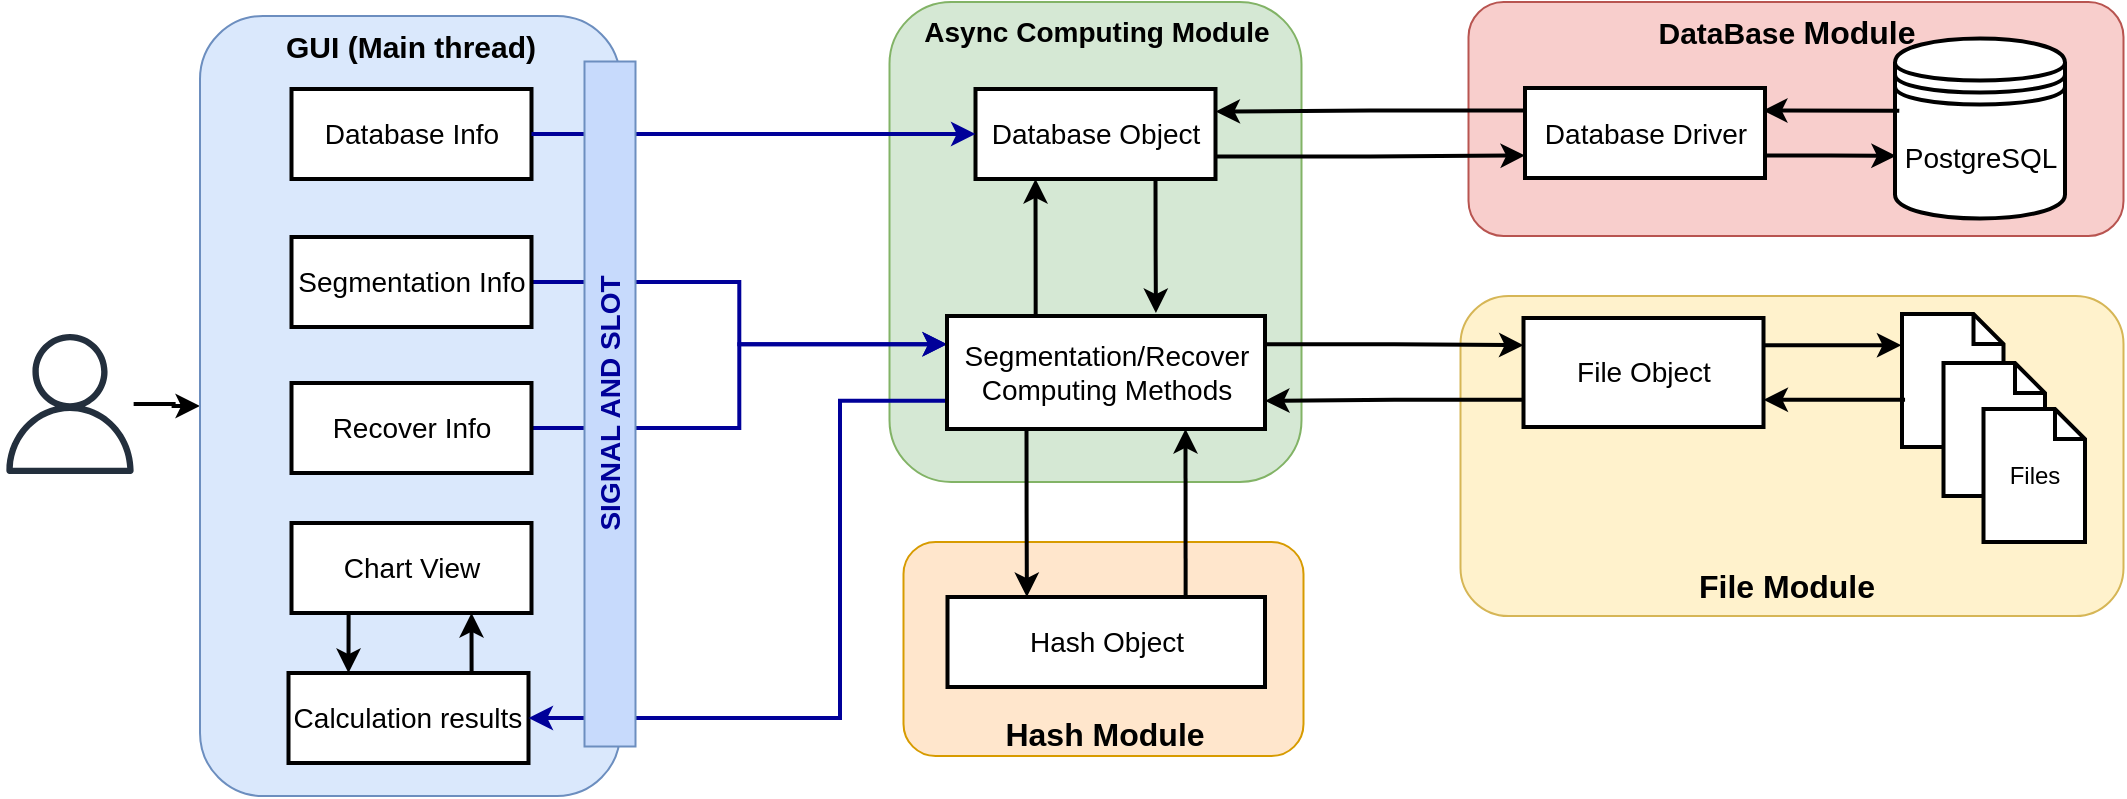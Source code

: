 <mxfile version="24.7.8">
  <diagram id="Ht1M8jgEwFfnCIfOTk4-" name="Page-1">
    <mxGraphModel dx="3784" dy="1870" grid="1" gridSize="10" guides="1" tooltips="1" connect="1" arrows="1" fold="1" page="1" pageScale="1" pageWidth="1169" pageHeight="827" math="0" shadow="0">
      <root>
        <mxCell id="0" />
        <mxCell id="1" parent="0" />
        <mxCell id="siH8D7YTgFaVYPkTghYH-249" style="edgeStyle=orthogonalEdgeStyle;rounded=0;orthogonalLoop=1;jettySize=auto;html=1;strokeWidth=2;" parent="1" source="siH8D7YTgFaVYPkTghYH-113" target="siH8D7YTgFaVYPkTghYH-181" edge="1">
          <mxGeometry relative="1" as="geometry" />
        </mxCell>
        <mxCell id="siH8D7YTgFaVYPkTghYH-113" value="" style="sketch=0;outlineConnect=0;fontColor=#232F3E;gradientColor=none;fillColor=#232F3D;strokeColor=none;dashed=0;verticalLabelPosition=bottom;verticalAlign=top;align=center;html=1;fontSize=12;fontStyle=0;aspect=fixed;pointerEvents=1;shape=mxgraph.aws4.user;" parent="1" vertex="1">
          <mxGeometry x="-2090" y="-111" width="70" height="70" as="geometry" />
        </mxCell>
        <mxCell id="siH8D7YTgFaVYPkTghYH-180" value="" style="rounded=1;whiteSpace=wrap;html=1;fillColor=#d5e8d4;strokeColor=#82b366;" parent="1" vertex="1">
          <mxGeometry x="-1645.25" y="-277" width="206" height="240" as="geometry" />
        </mxCell>
        <mxCell id="siH8D7YTgFaVYPkTghYH-181" value="" style="rounded=1;whiteSpace=wrap;html=1;fillColor=#dae8fc;strokeColor=#6c8ebf;" parent="1" vertex="1">
          <mxGeometry x="-1990" y="-270" width="210" height="390" as="geometry" />
        </mxCell>
        <mxCell id="siH8D7YTgFaVYPkTghYH-182" value="&lt;b&gt;&lt;font style=&quot;font-size: 15px;&quot;&gt;GUI (Main thread)&lt;/font&gt;&lt;/b&gt;" style="text;html=1;align=center;verticalAlign=middle;resizable=0;points=[];autosize=1;strokeColor=none;fillColor=none;" parent="1" vertex="1">
          <mxGeometry x="-1960" y="-270" width="150" height="30" as="geometry" />
        </mxCell>
        <mxCell id="siH8D7YTgFaVYPkTghYH-244" style="edgeStyle=orthogonalEdgeStyle;rounded=0;orthogonalLoop=1;jettySize=auto;html=1;exitX=1;exitY=0.5;exitDx=0;exitDy=0;entryX=0;entryY=0.25;entryDx=0;entryDy=0;strokeWidth=2;strokeColor=#000099;" parent="1" source="siH8D7YTgFaVYPkTghYH-184" target="siH8D7YTgFaVYPkTghYH-210" edge="1">
          <mxGeometry relative="1" as="geometry" />
        </mxCell>
        <mxCell id="siH8D7YTgFaVYPkTghYH-184" value="Segmentation Info" style="rounded=0;whiteSpace=wrap;html=1;fontSize=14;strokeWidth=2;" parent="1" vertex="1">
          <mxGeometry x="-1944.25" y="-159.5" width="120" height="45" as="geometry" />
        </mxCell>
        <mxCell id="siH8D7YTgFaVYPkTghYH-185" value="Database Info" style="rounded=0;whiteSpace=wrap;html=1;fontSize=14;strokeWidth=2;" parent="1" vertex="1">
          <mxGeometry x="-1944.25" y="-233.5" width="120" height="45" as="geometry" />
        </mxCell>
        <mxCell id="siH8D7YTgFaVYPkTghYH-245" style="edgeStyle=orthogonalEdgeStyle;rounded=0;orthogonalLoop=1;jettySize=auto;html=1;exitX=1;exitY=0.5;exitDx=0;exitDy=0;entryX=0;entryY=0.25;entryDx=0;entryDy=0;strokeWidth=2;strokeColor=#000099;" parent="1" source="siH8D7YTgFaVYPkTghYH-186" target="siH8D7YTgFaVYPkTghYH-210" edge="1">
          <mxGeometry relative="1" as="geometry" />
        </mxCell>
        <mxCell id="siH8D7YTgFaVYPkTghYH-186" value="Recover Info" style="rounded=0;whiteSpace=wrap;html=1;fontSize=14;strokeWidth=2;" parent="1" vertex="1">
          <mxGeometry x="-1944.25" y="-86.5" width="120" height="45" as="geometry" />
        </mxCell>
        <mxCell id="siH8D7YTgFaVYPkTghYH-188" style="edgeStyle=orthogonalEdgeStyle;rounded=0;orthogonalLoop=1;jettySize=auto;html=1;exitX=0.25;exitY=1;exitDx=0;exitDy=0;entryX=0.25;entryY=0;entryDx=0;entryDy=0;strokeWidth=2;" parent="1" source="siH8D7YTgFaVYPkTghYH-189" target="siH8D7YTgFaVYPkTghYH-191" edge="1">
          <mxGeometry relative="1" as="geometry" />
        </mxCell>
        <mxCell id="siH8D7YTgFaVYPkTghYH-189" value="Chart View" style="rounded=0;whiteSpace=wrap;html=1;fontSize=14;strokeWidth=2;" parent="1" vertex="1">
          <mxGeometry x="-1944.25" y="-16.5" width="120" height="45" as="geometry" />
        </mxCell>
        <mxCell id="siH8D7YTgFaVYPkTghYH-190" style="edgeStyle=orthogonalEdgeStyle;rounded=0;orthogonalLoop=1;jettySize=auto;html=1;exitX=0.75;exitY=0;exitDx=0;exitDy=0;entryX=0.75;entryY=1;entryDx=0;entryDy=0;strokeWidth=2;" parent="1" source="siH8D7YTgFaVYPkTghYH-191" target="siH8D7YTgFaVYPkTghYH-189" edge="1">
          <mxGeometry relative="1" as="geometry" />
        </mxCell>
        <mxCell id="siH8D7YTgFaVYPkTghYH-191" value="Calculation results" style="rounded=0;whiteSpace=wrap;html=1;fontSize=14;strokeWidth=2;" parent="1" vertex="1">
          <mxGeometry x="-1945.75" y="58.5" width="120" height="45" as="geometry" />
        </mxCell>
        <mxCell id="siH8D7YTgFaVYPkTghYH-192" value="" style="rounded=1;whiteSpace=wrap;html=1;fillColor=#f8cecc;strokeColor=#b85450;" parent="1" vertex="1">
          <mxGeometry x="-1355.75" y="-277" width="327.5" height="117" as="geometry" />
        </mxCell>
        <mxCell id="siH8D7YTgFaVYPkTghYH-193" value="&lt;b&gt;&lt;font style=&quot;font-size: 15px;&quot;&gt;DataBase&amp;nbsp;&lt;/font&gt;&lt;/b&gt;&lt;b&gt;&lt;font style=&quot;font-size: 16px;&quot;&gt;Module&lt;/font&gt;&lt;/b&gt;" style="text;html=1;align=center;verticalAlign=middle;resizable=0;points=[];autosize=1;strokeColor=none;fillColor=none;" parent="1" vertex="1">
          <mxGeometry x="-1272.5" y="-277" width="150" height="30" as="geometry" />
        </mxCell>
        <mxCell id="siH8D7YTgFaVYPkTghYH-194" value="PostgreSQL" style="shape=datastore;whiteSpace=wrap;html=1;fontSize=14;strokeWidth=2;" parent="1" vertex="1">
          <mxGeometry x="-1142.5" y="-258.75" width="85" height="90" as="geometry" />
        </mxCell>
        <mxCell id="siH8D7YTgFaVYPkTghYH-195" style="edgeStyle=orthogonalEdgeStyle;rounded=0;orthogonalLoop=1;jettySize=auto;html=1;exitX=0;exitY=0.25;exitDx=0;exitDy=0;entryX=1;entryY=0.25;entryDx=0;entryDy=0;strokeWidth=2;" parent="1" source="siH8D7YTgFaVYPkTghYH-196" target="siH8D7YTgFaVYPkTghYH-208" edge="1">
          <mxGeometry relative="1" as="geometry" />
        </mxCell>
        <mxCell id="siH8D7YTgFaVYPkTghYH-243" style="edgeStyle=orthogonalEdgeStyle;rounded=0;orthogonalLoop=1;jettySize=auto;html=1;exitX=1;exitY=0.75;exitDx=0;exitDy=0;entryX=0.005;entryY=0.652;entryDx=0;entryDy=0;entryPerimeter=0;strokeWidth=2;" parent="1" source="siH8D7YTgFaVYPkTghYH-196" target="siH8D7YTgFaVYPkTghYH-194" edge="1">
          <mxGeometry relative="1" as="geometry" />
        </mxCell>
        <mxCell id="siH8D7YTgFaVYPkTghYH-196" value="Database Driver" style="rounded=0;whiteSpace=wrap;html=1;fontSize=14;strokeWidth=2;" parent="1" vertex="1">
          <mxGeometry x="-1327.5" y="-234" width="120" height="45" as="geometry" />
        </mxCell>
        <mxCell id="siH8D7YTgFaVYPkTghYH-197" value="&lt;b style=&quot;font-size: 14px;&quot;&gt;&lt;font style=&quot;font-size: 14px;&quot;&gt;Async&amp;nbsp;&lt;/font&gt;&lt;/b&gt;&lt;span style=&quot;font-size: 14px;&quot;&gt;&lt;b style=&quot;font-size: 14px;&quot;&gt;Computing Module&lt;/b&gt;&lt;/span&gt;" style="text;html=1;align=center;verticalAlign=middle;resizable=0;points=[];autosize=1;strokeColor=none;fillColor=none;fontSize=14;" parent="1" vertex="1">
          <mxGeometry x="-1642.25" y="-277" width="200" height="30" as="geometry" />
        </mxCell>
        <mxCell id="siH8D7YTgFaVYPkTghYH-198" value="" style="rounded=1;whiteSpace=wrap;html=1;fillColor=#ffe6cc;strokeColor=#d79b00;" parent="1" vertex="1">
          <mxGeometry x="-1638.25" y="-7" width="200" height="107" as="geometry" />
        </mxCell>
        <mxCell id="siH8D7YTgFaVYPkTghYH-199" value="&lt;span style=&quot;font-size: 16px;&quot;&gt;&lt;b&gt;Hash Module&lt;/b&gt;&lt;/span&gt;" style="text;html=1;align=center;verticalAlign=middle;resizable=0;points=[];autosize=1;strokeColor=none;fillColor=none;" parent="1" vertex="1">
          <mxGeometry x="-1598.25" y="73.5" width="120" height="30" as="geometry" />
        </mxCell>
        <mxCell id="siH8D7YTgFaVYPkTghYH-247" style="edgeStyle=orthogonalEdgeStyle;rounded=0;orthogonalLoop=1;jettySize=auto;html=1;exitX=0.75;exitY=0;exitDx=0;exitDy=0;entryX=0.75;entryY=1;entryDx=0;entryDy=0;strokeWidth=2;" parent="1" source="siH8D7YTgFaVYPkTghYH-200" target="siH8D7YTgFaVYPkTghYH-210" edge="1">
          <mxGeometry relative="1" as="geometry" />
        </mxCell>
        <mxCell id="siH8D7YTgFaVYPkTghYH-200" value="Hash Object" style="rounded=0;whiteSpace=wrap;html=1;fontSize=14;strokeWidth=2;" parent="1" vertex="1">
          <mxGeometry x="-1616.25" y="20.5" width="158.75" height="45" as="geometry" />
        </mxCell>
        <mxCell id="siH8D7YTgFaVYPkTghYH-201" value="" style="rounded=1;whiteSpace=wrap;html=1;fillColor=#fff2cc;strokeColor=#d6b656;" parent="1" vertex="1">
          <mxGeometry x="-1359.75" y="-130" width="331.5" height="160" as="geometry" />
        </mxCell>
        <mxCell id="siH8D7YTgFaVYPkTghYH-202" value="&lt;b&gt;&lt;font style=&quot;font-size: 16px;&quot;&gt;File Module&lt;/font&gt;&lt;/b&gt;" style="text;html=1;align=center;verticalAlign=middle;resizable=0;points=[];autosize=1;strokeColor=none;fillColor=none;" parent="1" vertex="1">
          <mxGeometry x="-1252.5" width="110" height="30" as="geometry" />
        </mxCell>
        <mxCell id="siH8D7YTgFaVYPkTghYH-203" style="edgeStyle=orthogonalEdgeStyle;rounded=0;orthogonalLoop=1;jettySize=auto;html=1;exitX=1;exitY=0.75;exitDx=0;exitDy=0;entryX=0;entryY=0.75;entryDx=0;entryDy=0;strokeWidth=2;" parent="1" source="siH8D7YTgFaVYPkTghYH-208" target="siH8D7YTgFaVYPkTghYH-196" edge="1">
          <mxGeometry relative="1" as="geometry" />
        </mxCell>
        <mxCell id="siH8D7YTgFaVYPkTghYH-219" style="edgeStyle=orthogonalEdgeStyle;rounded=0;orthogonalLoop=1;jettySize=auto;html=1;exitX=0.75;exitY=1;exitDx=0;exitDy=0;entryX=0.657;entryY=-0.027;entryDx=0;entryDy=0;entryPerimeter=0;strokeWidth=2;" parent="1" source="siH8D7YTgFaVYPkTghYH-208" target="siH8D7YTgFaVYPkTghYH-210" edge="1">
          <mxGeometry relative="1" as="geometry" />
        </mxCell>
        <mxCell id="siH8D7YTgFaVYPkTghYH-248" style="edgeStyle=orthogonalEdgeStyle;rounded=0;orthogonalLoop=1;jettySize=auto;html=1;exitX=0.25;exitY=1;exitDx=0;exitDy=0;startArrow=classic;startFill=1;endArrow=none;endFill=0;strokeWidth=2;" parent="1" source="siH8D7YTgFaVYPkTghYH-208" edge="1">
          <mxGeometry relative="1" as="geometry">
            <mxPoint x="-1572.157" y="-116.667" as="targetPoint" />
          </mxGeometry>
        </mxCell>
        <mxCell id="siH8D7YTgFaVYPkTghYH-208" value="Database Object" style="rounded=0;whiteSpace=wrap;html=1;fontSize=14;strokeWidth=2;" parent="1" vertex="1">
          <mxGeometry x="-1602.25" y="-233.5" width="120" height="45" as="geometry" />
        </mxCell>
        <mxCell id="siH8D7YTgFaVYPkTghYH-222" style="edgeStyle=orthogonalEdgeStyle;rounded=0;orthogonalLoop=1;jettySize=auto;html=1;exitX=0.25;exitY=1;exitDx=0;exitDy=0;entryX=0.25;entryY=0;entryDx=0;entryDy=0;strokeWidth=2;" parent="1" source="siH8D7YTgFaVYPkTghYH-210" target="siH8D7YTgFaVYPkTghYH-200" edge="1">
          <mxGeometry relative="1" as="geometry" />
        </mxCell>
        <mxCell id="siH8D7YTgFaVYPkTghYH-226" style="edgeStyle=orthogonalEdgeStyle;rounded=0;orthogonalLoop=1;jettySize=auto;html=1;exitX=1;exitY=0.25;exitDx=0;exitDy=0;entryX=0;entryY=0.25;entryDx=0;entryDy=0;strokeWidth=2;" parent="1" source="siH8D7YTgFaVYPkTghYH-210" target="siH8D7YTgFaVYPkTghYH-217" edge="1">
          <mxGeometry relative="1" as="geometry" />
        </mxCell>
        <mxCell id="siH8D7YTgFaVYPkTghYH-246" style="edgeStyle=orthogonalEdgeStyle;rounded=0;orthogonalLoop=1;jettySize=auto;html=1;exitX=0;exitY=0.75;exitDx=0;exitDy=0;entryX=1;entryY=0.5;entryDx=0;entryDy=0;strokeWidth=2;strokeColor=#000099;" parent="1" source="siH8D7YTgFaVYPkTghYH-210" target="siH8D7YTgFaVYPkTghYH-191" edge="1">
          <mxGeometry relative="1" as="geometry">
            <Array as="points">
              <mxPoint x="-1670" y="-78" />
              <mxPoint x="-1670" y="81" />
            </Array>
          </mxGeometry>
        </mxCell>
        <mxCell id="siH8D7YTgFaVYPkTghYH-210" value="Segmentation/&lt;span style=&quot;background-color: initial;&quot;&gt;Recover&lt;/span&gt;&lt;div&gt;&lt;span style=&quot;text-wrap: nowrap;&quot;&gt;Computing Methods&lt;/span&gt;&lt;span style=&quot;background-color: initial;&quot;&gt;&lt;br&gt;&lt;/span&gt;&lt;/div&gt;" style="rounded=0;whiteSpace=wrap;html=1;fontSize=14;strokeWidth=2;" parent="1" vertex="1">
          <mxGeometry x="-1616.5" y="-120" width="159" height="56.5" as="geometry" />
        </mxCell>
        <mxCell id="siH8D7YTgFaVYPkTghYH-215" style="edgeStyle=orthogonalEdgeStyle;rounded=0;orthogonalLoop=1;jettySize=auto;html=1;exitX=1;exitY=0.5;exitDx=0;exitDy=0;entryX=0;entryY=0.5;entryDx=0;entryDy=0;strokeWidth=2;strokeColor=#000099;" parent="1" source="siH8D7YTgFaVYPkTghYH-185" target="siH8D7YTgFaVYPkTghYH-208" edge="1">
          <mxGeometry relative="1" as="geometry" />
        </mxCell>
        <mxCell id="siH8D7YTgFaVYPkTghYH-227" style="edgeStyle=orthogonalEdgeStyle;rounded=0;orthogonalLoop=1;jettySize=auto;html=1;exitX=0;exitY=0.75;exitDx=0;exitDy=0;entryX=1;entryY=0.75;entryDx=0;entryDy=0;strokeWidth=2;" parent="1" source="siH8D7YTgFaVYPkTghYH-217" target="siH8D7YTgFaVYPkTghYH-210" edge="1">
          <mxGeometry relative="1" as="geometry" />
        </mxCell>
        <mxCell id="siH8D7YTgFaVYPkTghYH-217" value="File Object" style="rounded=0;whiteSpace=wrap;html=1;fontSize=14;strokeWidth=2;" parent="1" vertex="1">
          <mxGeometry x="-1328.25" y="-119" width="120" height="54.5" as="geometry" />
        </mxCell>
        <mxCell id="siH8D7YTgFaVYPkTghYH-228" value="" style="shape=note;size=15;whiteSpace=wrap;html=1;strokeWidth=2;" parent="1" vertex="1">
          <mxGeometry x="-1139" y="-121" width="50.75" height="66.5" as="geometry" />
        </mxCell>
        <mxCell id="siH8D7YTgFaVYPkTghYH-232" value="" style="shape=note;size=15;whiteSpace=wrap;html=1;strokeWidth=2;" parent="1" vertex="1">
          <mxGeometry x="-1118.25" y="-96.5" width="50.75" height="66.5" as="geometry" />
        </mxCell>
        <mxCell id="siH8D7YTgFaVYPkTghYH-233" value="Files" style="shape=note;size=15;whiteSpace=wrap;html=1;strokeWidth=2;" parent="1" vertex="1">
          <mxGeometry x="-1098.25" y="-73.5" width="50.75" height="66.5" as="geometry" />
        </mxCell>
        <mxCell id="siH8D7YTgFaVYPkTghYH-237" value="&lt;font color=&quot;#000099&quot;&gt;SIGNAL AND SLOT&lt;/font&gt;" style="rounded=0;whiteSpace=wrap;html=1;fontSize=14;rotation=-90;fillColor=#C7DAFC;strokeColor=#6c8ebf;fillStyle=auto;fontStyle=1;gradientColor=none;glass=0;" parent="1" vertex="1">
          <mxGeometry x="-1956.25" y="-88.75" width="342.5" height="25.5" as="geometry" />
        </mxCell>
        <mxCell id="siH8D7YTgFaVYPkTghYH-238" style="edgeStyle=orthogonalEdgeStyle;rounded=0;orthogonalLoop=1;jettySize=auto;html=1;exitX=1;exitY=0.25;exitDx=0;exitDy=0;entryX=-0.006;entryY=0.235;entryDx=0;entryDy=0;entryPerimeter=0;strokeWidth=2;" parent="1" source="siH8D7YTgFaVYPkTghYH-217" target="siH8D7YTgFaVYPkTghYH-228" edge="1">
          <mxGeometry relative="1" as="geometry" />
        </mxCell>
        <mxCell id="siH8D7YTgFaVYPkTghYH-239" style="edgeStyle=orthogonalEdgeStyle;rounded=0;orthogonalLoop=1;jettySize=auto;html=1;exitX=1;exitY=0.75;exitDx=0;exitDy=0;entryX=0.03;entryY=0.645;entryDx=0;entryDy=0;entryPerimeter=0;endArrow=none;endFill=0;startArrow=classic;startFill=1;strokeWidth=2;" parent="1" source="siH8D7YTgFaVYPkTghYH-217" target="siH8D7YTgFaVYPkTghYH-228" edge="1">
          <mxGeometry relative="1" as="geometry" />
        </mxCell>
        <mxCell id="siH8D7YTgFaVYPkTghYH-242" style="edgeStyle=orthogonalEdgeStyle;rounded=0;orthogonalLoop=1;jettySize=auto;html=1;exitX=1;exitY=0.25;exitDx=0;exitDy=0;entryX=0.037;entryY=0.401;entryDx=0;entryDy=0;entryPerimeter=0;startArrow=classic;startFill=1;endArrow=none;endFill=0;strokeWidth=2;" parent="1" edge="1">
          <mxGeometry relative="1" as="geometry">
            <mxPoint x="-1208.5" y="-222.75" as="sourcePoint" />
            <mxPoint x="-1140.355" y="-222.66" as="targetPoint" />
          </mxGeometry>
        </mxCell>
      </root>
    </mxGraphModel>
  </diagram>
</mxfile>
